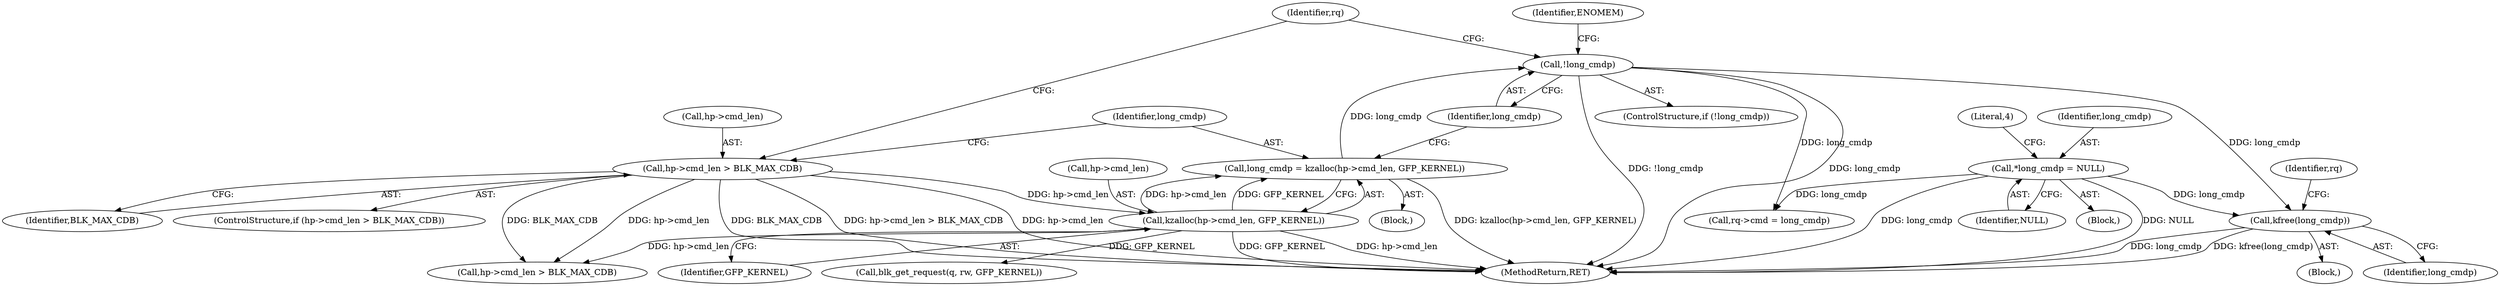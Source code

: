 digraph "0_linux_451a2886b6bf90e2fb378f7c46c655450fb96e81@API" {
"1000220" [label="(Call,kfree(long_cmdp))"];
"1000178" [label="(Call,*long_cmdp = NULL)"];
"1000205" [label="(Call,!long_cmdp)"];
"1000197" [label="(Call,long_cmdp = kzalloc(hp->cmd_len, GFP_KERNEL))"];
"1000199" [label="(Call,kzalloc(hp->cmd_len, GFP_KERNEL))"];
"1000191" [label="(Call,hp->cmd_len > BLK_MAX_CDB)"];
"1000191" [label="(Call,hp->cmd_len > BLK_MAX_CDB)"];
"1000197" [label="(Call,long_cmdp = kzalloc(hp->cmd_len, GFP_KERNEL))"];
"1000219" [label="(Block,)"];
"1000195" [label="(Identifier,BLK_MAX_CDB)"];
"1000179" [label="(Identifier,long_cmdp)"];
"1000200" [label="(Call,hp->cmd_len)"];
"1000180" [label="(Identifier,NULL)"];
"1000233" [label="(Call,rq->cmd = long_cmdp)"];
"1000192" [label="(Call,hp->cmd_len)"];
"1000206" [label="(Identifier,long_cmdp)"];
"1000205" [label="(Call,!long_cmdp)"];
"1000198" [label="(Identifier,long_cmdp)"];
"1000224" [label="(Identifier,rq)"];
"1000221" [label="(Identifier,long_cmdp)"];
"1000209" [label="(Identifier,ENOMEM)"];
"1000203" [label="(Identifier,GFP_KERNEL)"];
"1000507" [label="(MethodReturn,RET)"];
"1000178" [label="(Call,*long_cmdp = NULL)"];
"1000199" [label="(Call,kzalloc(hp->cmd_len, GFP_KERNEL))"];
"1000190" [label="(ControlStructure,if (hp->cmd_len > BLK_MAX_CDB))"];
"1000212" [label="(Call,blk_get_request(q, rw, GFP_KERNEL))"];
"1000220" [label="(Call,kfree(long_cmdp))"];
"1000104" [label="(Block,)"];
"1000204" [label="(ControlStructure,if (!long_cmdp))"];
"1000228" [label="(Call,hp->cmd_len > BLK_MAX_CDB)"];
"1000196" [label="(Block,)"];
"1000182" [label="(Literal,4)"];
"1000211" [label="(Identifier,rq)"];
"1000220" -> "1000219"  [label="AST: "];
"1000220" -> "1000221"  [label="CFG: "];
"1000221" -> "1000220"  [label="AST: "];
"1000224" -> "1000220"  [label="CFG: "];
"1000220" -> "1000507"  [label="DDG: long_cmdp"];
"1000220" -> "1000507"  [label="DDG: kfree(long_cmdp)"];
"1000178" -> "1000220"  [label="DDG: long_cmdp"];
"1000205" -> "1000220"  [label="DDG: long_cmdp"];
"1000178" -> "1000104"  [label="AST: "];
"1000178" -> "1000180"  [label="CFG: "];
"1000179" -> "1000178"  [label="AST: "];
"1000180" -> "1000178"  [label="AST: "];
"1000182" -> "1000178"  [label="CFG: "];
"1000178" -> "1000507"  [label="DDG: long_cmdp"];
"1000178" -> "1000507"  [label="DDG: NULL"];
"1000178" -> "1000233"  [label="DDG: long_cmdp"];
"1000205" -> "1000204"  [label="AST: "];
"1000205" -> "1000206"  [label="CFG: "];
"1000206" -> "1000205"  [label="AST: "];
"1000209" -> "1000205"  [label="CFG: "];
"1000211" -> "1000205"  [label="CFG: "];
"1000205" -> "1000507"  [label="DDG: long_cmdp"];
"1000205" -> "1000507"  [label="DDG: !long_cmdp"];
"1000197" -> "1000205"  [label="DDG: long_cmdp"];
"1000205" -> "1000233"  [label="DDG: long_cmdp"];
"1000197" -> "1000196"  [label="AST: "];
"1000197" -> "1000199"  [label="CFG: "];
"1000198" -> "1000197"  [label="AST: "];
"1000199" -> "1000197"  [label="AST: "];
"1000206" -> "1000197"  [label="CFG: "];
"1000197" -> "1000507"  [label="DDG: kzalloc(hp->cmd_len, GFP_KERNEL)"];
"1000199" -> "1000197"  [label="DDG: hp->cmd_len"];
"1000199" -> "1000197"  [label="DDG: GFP_KERNEL"];
"1000199" -> "1000203"  [label="CFG: "];
"1000200" -> "1000199"  [label="AST: "];
"1000203" -> "1000199"  [label="AST: "];
"1000199" -> "1000507"  [label="DDG: hp->cmd_len"];
"1000199" -> "1000507"  [label="DDG: GFP_KERNEL"];
"1000191" -> "1000199"  [label="DDG: hp->cmd_len"];
"1000199" -> "1000212"  [label="DDG: GFP_KERNEL"];
"1000199" -> "1000228"  [label="DDG: hp->cmd_len"];
"1000191" -> "1000190"  [label="AST: "];
"1000191" -> "1000195"  [label="CFG: "];
"1000192" -> "1000191"  [label="AST: "];
"1000195" -> "1000191"  [label="AST: "];
"1000198" -> "1000191"  [label="CFG: "];
"1000211" -> "1000191"  [label="CFG: "];
"1000191" -> "1000507"  [label="DDG: BLK_MAX_CDB"];
"1000191" -> "1000507"  [label="DDG: hp->cmd_len > BLK_MAX_CDB"];
"1000191" -> "1000507"  [label="DDG: hp->cmd_len"];
"1000191" -> "1000228"  [label="DDG: hp->cmd_len"];
"1000191" -> "1000228"  [label="DDG: BLK_MAX_CDB"];
}

